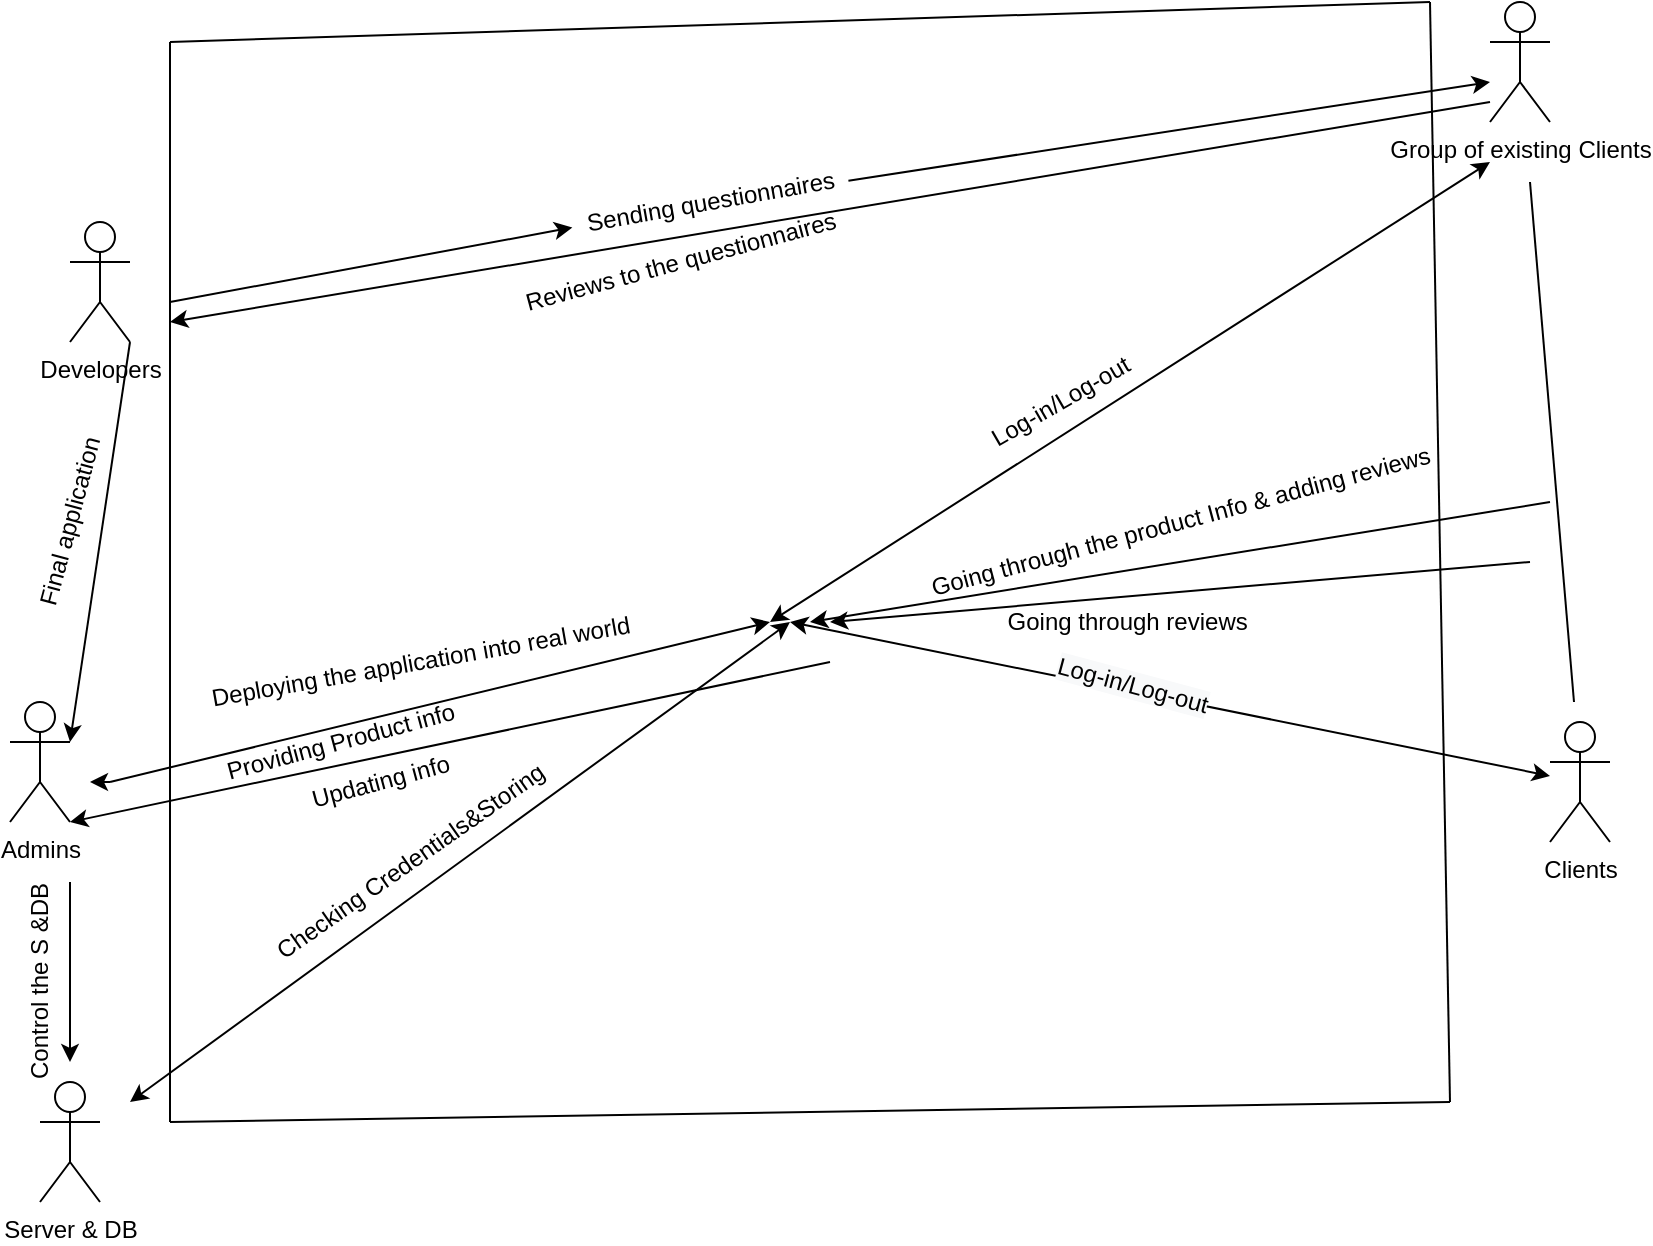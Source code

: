 <mxfile version="14.4.4" type="device"><diagram id="0Zvj-KH5bfAXNb2mqWIP" name="Page-1"><mxGraphModel dx="868" dy="425" grid="1" gridSize="10" guides="1" tooltips="1" connect="1" arrows="1" fold="1" page="1" pageScale="1" pageWidth="850" pageHeight="1100" math="0" shadow="0"><root><mxCell id="0"/><mxCell id="1" parent="0"/><mxCell id="J11wZtZvjiMy7kTwclN1-2" value="Developers" style="shape=umlActor;verticalLabelPosition=bottom;verticalAlign=top;html=1;outlineConnect=0;" vertex="1" parent="1"><mxGeometry x="50" y="270" width="30" height="60" as="geometry"/></mxCell><mxCell id="J11wZtZvjiMy7kTwclN1-4" value="Group of existing Clients" style="shape=umlActor;verticalLabelPosition=bottom;verticalAlign=top;html=1;outlineConnect=0;" vertex="1" parent="1"><mxGeometry x="760" y="160" width="30" height="60" as="geometry"/></mxCell><mxCell id="J11wZtZvjiMy7kTwclN1-5" value="Clients" style="shape=umlActor;verticalLabelPosition=bottom;verticalAlign=top;html=1;outlineConnect=0;" vertex="1" parent="1"><mxGeometry x="790" y="520" width="30" height="60" as="geometry"/></mxCell><mxCell id="J11wZtZvjiMy7kTwclN1-9" value="" style="endArrow=classic;html=1;" edge="1" parent="1" source="J11wZtZvjiMy7kTwclN1-7"><mxGeometry width="50" height="50" relative="1" as="geometry"><mxPoint x="100" y="310" as="sourcePoint"/><mxPoint x="760" y="200" as="targetPoint"/></mxGeometry></mxCell><mxCell id="J11wZtZvjiMy7kTwclN1-10" value="" style="endArrow=classic;html=1;" edge="1" parent="1"><mxGeometry width="50" height="50" relative="1" as="geometry"><mxPoint x="760" y="210" as="sourcePoint"/><mxPoint x="100" y="320" as="targetPoint"/></mxGeometry></mxCell><mxCell id="J11wZtZvjiMy7kTwclN1-11" value="Reviews to the questionnaires" style="text;html=1;align=center;verticalAlign=middle;resizable=0;points=[];autosize=1;rotation=-15;" vertex="1" parent="1"><mxGeometry x="265" y="280" width="180" height="20" as="geometry"/></mxCell><mxCell id="J11wZtZvjiMy7kTwclN1-12" value="Admins" style="shape=umlActor;verticalLabelPosition=bottom;verticalAlign=top;html=1;outlineConnect=0;" vertex="1" parent="1"><mxGeometry x="20" y="510" width="30" height="60" as="geometry"/></mxCell><mxCell id="J11wZtZvjiMy7kTwclN1-14" value="" style="endArrow=classic;html=1;exitX=1;exitY=1;exitDx=0;exitDy=0;exitPerimeter=0;entryX=1;entryY=0.333;entryDx=0;entryDy=0;entryPerimeter=0;" edge="1" parent="1" source="J11wZtZvjiMy7kTwclN1-2" target="J11wZtZvjiMy7kTwclN1-12"><mxGeometry width="50" height="50" relative="1" as="geometry"><mxPoint x="80" y="380" as="sourcePoint"/><mxPoint x="70" y="470" as="targetPoint"/></mxGeometry></mxCell><mxCell id="J11wZtZvjiMy7kTwclN1-16" value="Final application" style="text;html=1;align=center;verticalAlign=middle;resizable=0;points=[];autosize=1;rotation=-75;" vertex="1" parent="1"><mxGeometry y="410" width="100" height="20" as="geometry"/></mxCell><mxCell id="J11wZtZvjiMy7kTwclN1-17" value="" style="endArrow=classic;startArrow=classic;html=1;" edge="1" parent="1"><mxGeometry width="50" height="50" relative="1" as="geometry"><mxPoint x="80" y="710" as="sourcePoint"/><mxPoint x="410" y="470" as="targetPoint"/></mxGeometry></mxCell><mxCell id="J11wZtZvjiMy7kTwclN1-18" value="" style="endArrow=classic;startArrow=classic;html=1;" edge="1" parent="1"><mxGeometry width="50" height="50" relative="1" as="geometry"><mxPoint x="400" y="470" as="sourcePoint"/><mxPoint x="760" y="240" as="targetPoint"/></mxGeometry></mxCell><mxCell id="J11wZtZvjiMy7kTwclN1-20" value="" style="endArrow=classic;startArrow=classic;html=1;" edge="1" parent="1" target="J11wZtZvjiMy7kTwclN1-5"><mxGeometry width="50" height="50" relative="1" as="geometry"><mxPoint x="410" y="470" as="sourcePoint"/><mxPoint x="760" y="420" as="targetPoint"/></mxGeometry></mxCell><mxCell id="J11wZtZvjiMy7kTwclN1-22" value="Server &amp;amp; DB" style="shape=umlActor;verticalLabelPosition=bottom;verticalAlign=top;html=1;outlineConnect=0;" vertex="1" parent="1"><mxGeometry x="35" y="700" width="30" height="60" as="geometry"/></mxCell><mxCell id="J11wZtZvjiMy7kTwclN1-23" value="" style="endArrow=classic;html=1;" edge="1" parent="1"><mxGeometry width="50" height="50" relative="1" as="geometry"><mxPoint x="50" y="600" as="sourcePoint"/><mxPoint x="50" y="690" as="targetPoint"/></mxGeometry></mxCell><mxCell id="J11wZtZvjiMy7kTwclN1-24" value="Control the S &amp;amp;DB" style="text;html=1;align=center;verticalAlign=middle;resizable=0;points=[];autosize=1;rotation=-90;" vertex="1" parent="1"><mxGeometry x="-20" y="640" width="110" height="20" as="geometry"/></mxCell><mxCell id="J11wZtZvjiMy7kTwclN1-25" value="" style="endArrow=classic;html=1;" edge="1" parent="1"><mxGeometry width="50" height="50" relative="1" as="geometry"><mxPoint x="70" y="550" as="sourcePoint"/><mxPoint x="400" y="470" as="targetPoint"/></mxGeometry></mxCell><mxCell id="J11wZtZvjiMy7kTwclN1-26" value="Deploying the application into real world" style="text;html=1;align=center;verticalAlign=middle;resizable=0;points=[];autosize=1;rotation=-10;" vertex="1" parent="1"><mxGeometry x="110" y="480" width="230" height="20" as="geometry"/></mxCell><mxCell id="J11wZtZvjiMy7kTwclN1-27" value="Log-in/Log-out" style="text;html=1;align=center;verticalAlign=middle;resizable=0;points=[];autosize=1;rotation=-30;" vertex="1" parent="1"><mxGeometry x="500" y="350" width="90" height="20" as="geometry"/></mxCell><mxCell id="J11wZtZvjiMy7kTwclN1-28" value="&lt;span style=&quot;color: rgb(0, 0, 0); font-family: helvetica; font-size: 12px; font-style: normal; font-weight: 400; letter-spacing: normal; text-align: center; text-indent: 0px; text-transform: none; word-spacing: 0px; background-color: rgb(248, 249, 250); display: inline; float: none;&quot;&gt;Log-in/Log-out&lt;/span&gt;" style="text;whiteSpace=wrap;html=1;rotation=15;" vertex="1" parent="1"><mxGeometry x="540" y="490" width="100" height="30" as="geometry"/></mxCell><mxCell id="J11wZtZvjiMy7kTwclN1-29" value="Checking Credentials&amp;amp;Storing" style="text;html=1;align=center;verticalAlign=middle;resizable=0;points=[];autosize=1;rotation=-35;" vertex="1" parent="1"><mxGeometry x="130" y="580" width="180" height="20" as="geometry"/></mxCell><mxCell id="J11wZtZvjiMy7kTwclN1-31" value="" style="endArrow=none;html=1;" edge="1" parent="1"><mxGeometry width="50" height="50" relative="1" as="geometry"><mxPoint x="802" y="510" as="sourcePoint"/><mxPoint x="780" y="250" as="targetPoint"/></mxGeometry></mxCell><mxCell id="J11wZtZvjiMy7kTwclN1-7" value="Sending questionnaires" style="text;html=1;align=center;verticalAlign=middle;resizable=0;points=[];autosize=1;rotation=-10;" vertex="1" parent="1"><mxGeometry x="300" y="250" width="140" height="20" as="geometry"/></mxCell><mxCell id="J11wZtZvjiMy7kTwclN1-38" value="" style="endArrow=classic;html=1;" edge="1" parent="1" target="J11wZtZvjiMy7kTwclN1-7"><mxGeometry width="50" height="50" relative="1" as="geometry"><mxPoint x="100" y="310" as="sourcePoint"/><mxPoint x="760" y="200" as="targetPoint"/></mxGeometry></mxCell><mxCell id="J11wZtZvjiMy7kTwclN1-39" value="" style="endArrow=classic;html=1;" edge="1" parent="1"><mxGeometry width="50" height="50" relative="1" as="geometry"><mxPoint x="790" y="410" as="sourcePoint"/><mxPoint x="420" y="470" as="targetPoint"/></mxGeometry></mxCell><mxCell id="J11wZtZvjiMy7kTwclN1-40" value="Going through the product Info &amp;amp; adding reviews" style="text;html=1;align=center;verticalAlign=middle;resizable=0;points=[];autosize=1;rotation=-15;" vertex="1" parent="1"><mxGeometry x="470" y="410" width="270" height="20" as="geometry"/></mxCell><mxCell id="J11wZtZvjiMy7kTwclN1-41" value="" style="endArrow=classic;html=1;" edge="1" parent="1"><mxGeometry width="50" height="50" relative="1" as="geometry"><mxPoint x="780" y="440" as="sourcePoint"/><mxPoint x="430" y="470" as="targetPoint"/></mxGeometry></mxCell><mxCell id="J11wZtZvjiMy7kTwclN1-42" value="Going through reviews&amp;nbsp;" style="text;html=1;align=center;verticalAlign=middle;resizable=0;points=[];autosize=1;rotation=0;" vertex="1" parent="1"><mxGeometry x="510" y="460" width="140" height="20" as="geometry"/></mxCell><mxCell id="J11wZtZvjiMy7kTwclN1-43" value="" style="endArrow=classic;html=1;" edge="1" parent="1"><mxGeometry width="50" height="50" relative="1" as="geometry"><mxPoint x="430" y="490" as="sourcePoint"/><mxPoint x="50" y="570" as="targetPoint"/></mxGeometry></mxCell><mxCell id="J11wZtZvjiMy7kTwclN1-34" value="Providing Product info" style="text;html=1;align=center;verticalAlign=middle;resizable=0;points=[];autosize=1;rotation=-15;" vertex="1" parent="1"><mxGeometry x="120" y="520" width="130" height="20" as="geometry"/></mxCell><mxCell id="J11wZtZvjiMy7kTwclN1-46" value="" style="endArrow=classic;html=1;" edge="1" parent="1"><mxGeometry width="50" height="50" relative="1" as="geometry"><mxPoint x="70" y="550" as="sourcePoint"/><mxPoint x="60" y="550" as="targetPoint"/></mxGeometry></mxCell><mxCell id="J11wZtZvjiMy7kTwclN1-47" value="Updating info" style="text;html=1;align=center;verticalAlign=middle;resizable=0;points=[];autosize=1;rotation=-15;" vertex="1" parent="1"><mxGeometry x="160" y="540" width="90" height="20" as="geometry"/></mxCell><mxCell id="J11wZtZvjiMy7kTwclN1-49" value="" style="endArrow=none;html=1;" edge="1" parent="1"><mxGeometry width="50" height="50" relative="1" as="geometry"><mxPoint x="100" y="720" as="sourcePoint"/><mxPoint x="740" y="710" as="targetPoint"/></mxGeometry></mxCell><mxCell id="J11wZtZvjiMy7kTwclN1-50" value="" style="endArrow=none;html=1;" edge="1" parent="1"><mxGeometry width="50" height="50" relative="1" as="geometry"><mxPoint x="100" y="720" as="sourcePoint"/><mxPoint x="100" y="180" as="targetPoint"/></mxGeometry></mxCell><mxCell id="J11wZtZvjiMy7kTwclN1-51" value="" style="endArrow=none;html=1;" edge="1" parent="1"><mxGeometry width="50" height="50" relative="1" as="geometry"><mxPoint x="100" y="180" as="sourcePoint"/><mxPoint x="730" y="160" as="targetPoint"/></mxGeometry></mxCell><mxCell id="J11wZtZvjiMy7kTwclN1-52" value="" style="endArrow=none;html=1;" edge="1" parent="1"><mxGeometry width="50" height="50" relative="1" as="geometry"><mxPoint x="740" y="710" as="sourcePoint"/><mxPoint x="730" y="160" as="targetPoint"/></mxGeometry></mxCell></root></mxGraphModel></diagram></mxfile>